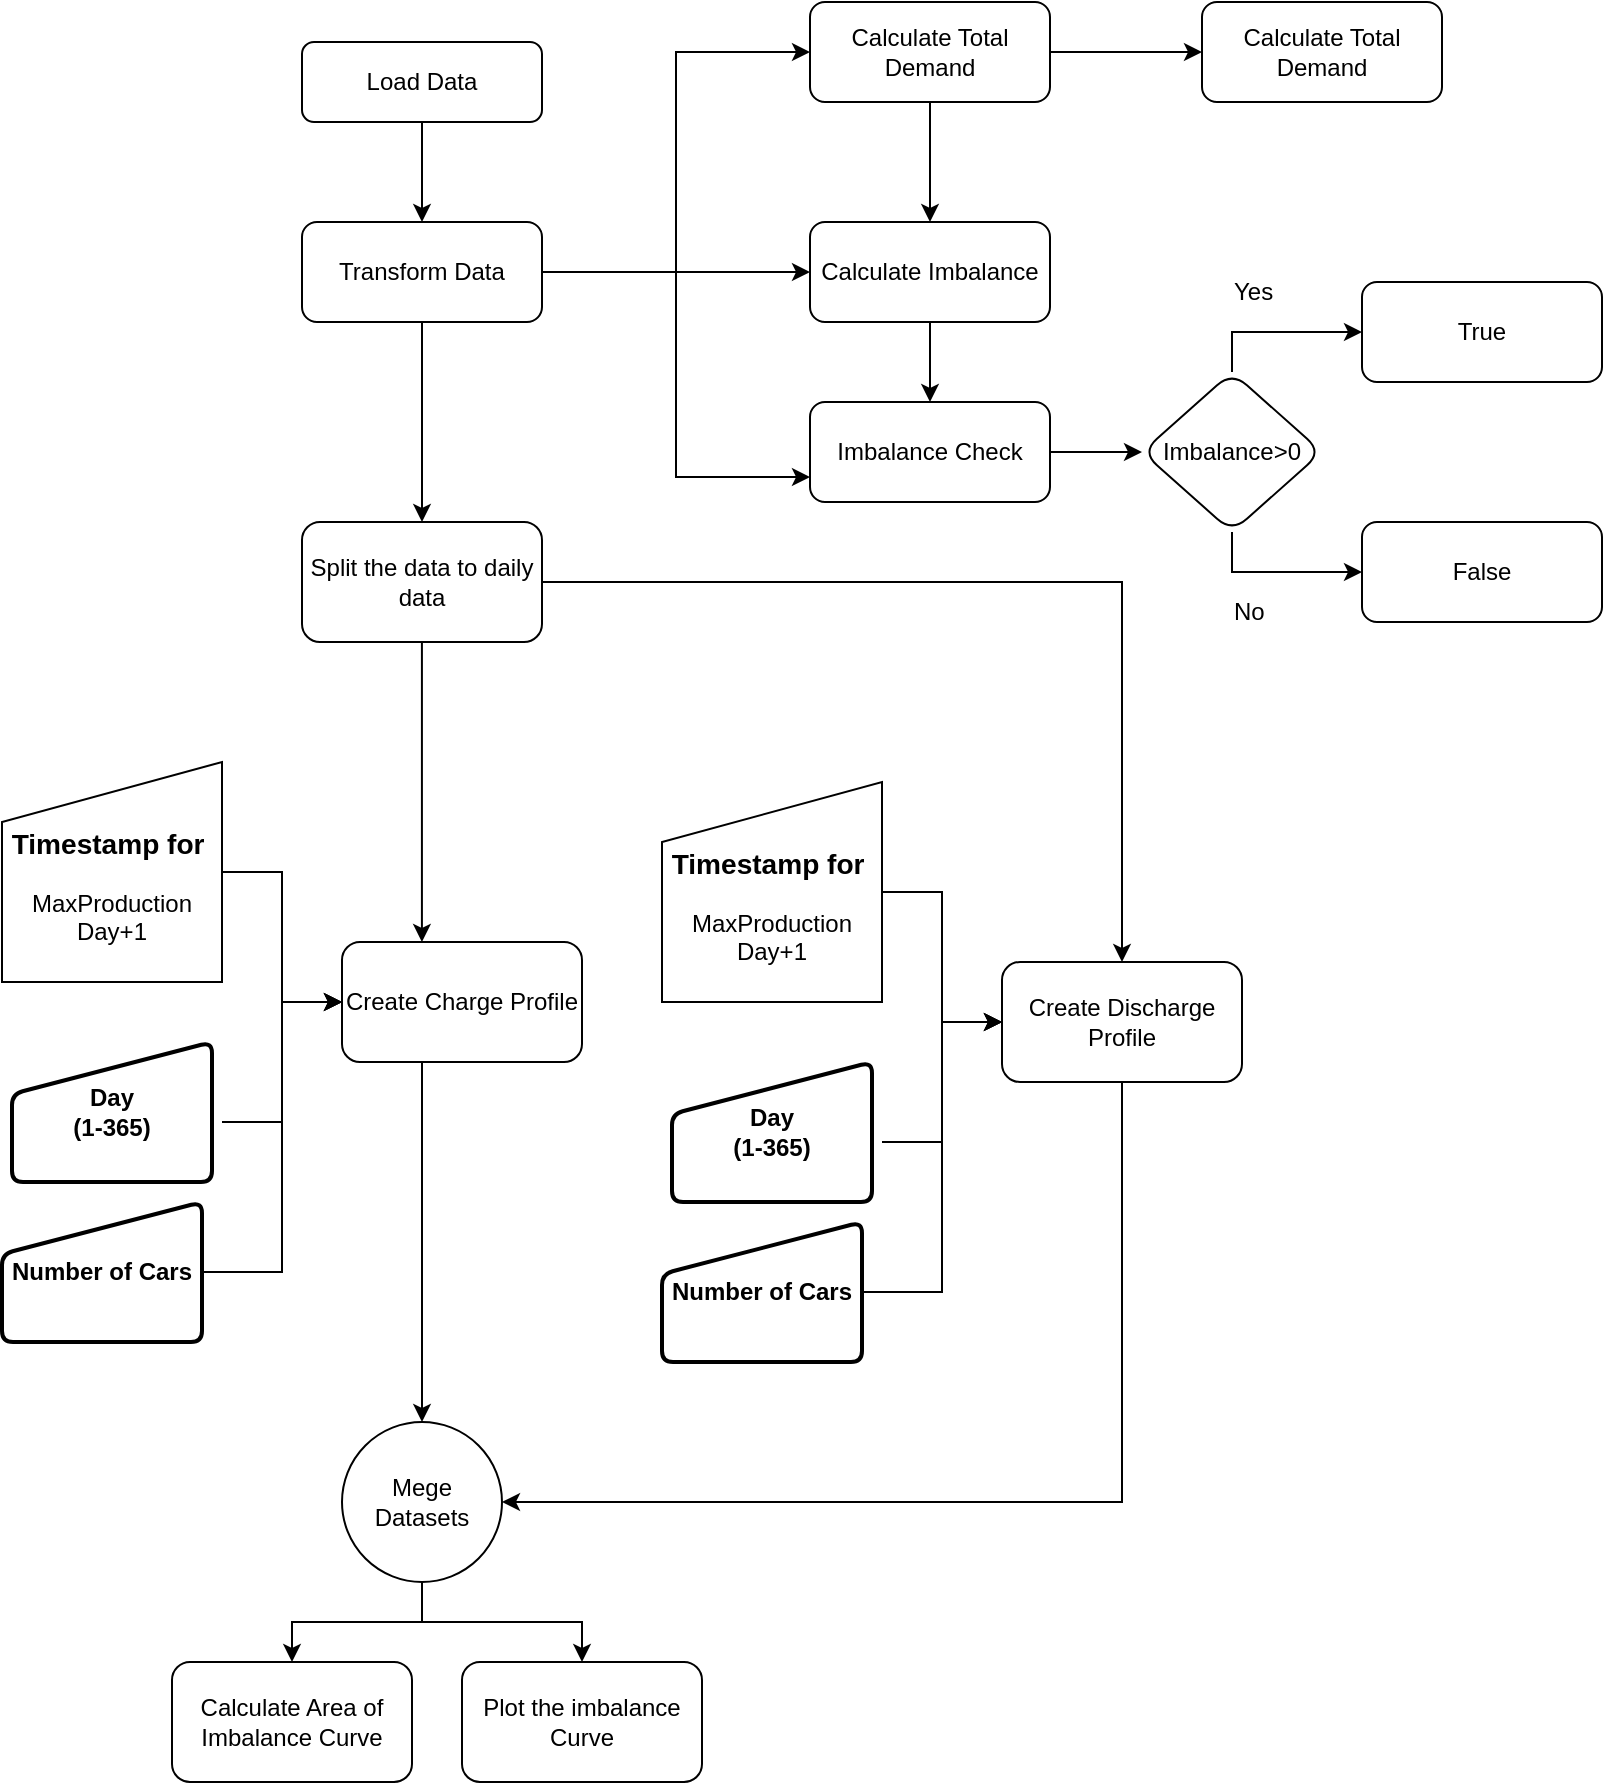 <mxfile version="21.1.4" type="device">
  <diagram id="C5RBs43oDa-KdzZeNtuy" name="Page-1">
    <mxGraphModel dx="1324" dy="775" grid="1" gridSize="10" guides="1" tooltips="1" connect="1" arrows="1" fold="1" page="1" pageScale="1" pageWidth="827" pageHeight="1169" math="0" shadow="0">
      <root>
        <mxCell id="WIyWlLk6GJQsqaUBKTNV-0" />
        <mxCell id="WIyWlLk6GJQsqaUBKTNV-1" parent="WIyWlLk6GJQsqaUBKTNV-0" />
        <mxCell id="F_5tllZZYPZ8MvSyswzU-1" value="" style="edgeStyle=orthogonalEdgeStyle;rounded=0;orthogonalLoop=1;jettySize=auto;html=1;" edge="1" parent="WIyWlLk6GJQsqaUBKTNV-1" source="WIyWlLk6GJQsqaUBKTNV-3" target="F_5tllZZYPZ8MvSyswzU-0">
          <mxGeometry relative="1" as="geometry" />
        </mxCell>
        <mxCell id="WIyWlLk6GJQsqaUBKTNV-3" value="Load Data" style="rounded=1;whiteSpace=wrap;html=1;fontSize=12;glass=0;strokeWidth=1;shadow=0;" parent="WIyWlLk6GJQsqaUBKTNV-1" vertex="1">
          <mxGeometry x="160" y="40" width="120" height="40" as="geometry" />
        </mxCell>
        <mxCell id="F_5tllZZYPZ8MvSyswzU-9" style="edgeStyle=orthogonalEdgeStyle;rounded=0;orthogonalLoop=1;jettySize=auto;html=1;entryX=0;entryY=0.5;entryDx=0;entryDy=0;" edge="1" parent="WIyWlLk6GJQsqaUBKTNV-1" source="F_5tllZZYPZ8MvSyswzU-0" target="F_5tllZZYPZ8MvSyswzU-7">
          <mxGeometry relative="1" as="geometry" />
        </mxCell>
        <mxCell id="F_5tllZZYPZ8MvSyswzU-28" value="" style="edgeStyle=orthogonalEdgeStyle;rounded=0;orthogonalLoop=1;jettySize=auto;html=1;" edge="1" parent="WIyWlLk6GJQsqaUBKTNV-1" source="F_5tllZZYPZ8MvSyswzU-0" target="F_5tllZZYPZ8MvSyswzU-27">
          <mxGeometry relative="1" as="geometry">
            <Array as="points">
              <mxPoint x="220" y="250" />
              <mxPoint x="220" y="250" />
            </Array>
          </mxGeometry>
        </mxCell>
        <mxCell id="F_5tllZZYPZ8MvSyswzU-29" style="edgeStyle=orthogonalEdgeStyle;rounded=0;orthogonalLoop=1;jettySize=auto;html=1;entryX=0;entryY=0.5;entryDx=0;entryDy=0;" edge="1" parent="WIyWlLk6GJQsqaUBKTNV-1" source="F_5tllZZYPZ8MvSyswzU-0" target="F_5tllZZYPZ8MvSyswzU-3">
          <mxGeometry relative="1" as="geometry" />
        </mxCell>
        <mxCell id="F_5tllZZYPZ8MvSyswzU-30" style="edgeStyle=orthogonalEdgeStyle;rounded=0;orthogonalLoop=1;jettySize=auto;html=1;entryX=0;entryY=0.75;entryDx=0;entryDy=0;" edge="1" parent="WIyWlLk6GJQsqaUBKTNV-1" source="F_5tllZZYPZ8MvSyswzU-0" target="F_5tllZZYPZ8MvSyswzU-8">
          <mxGeometry relative="1" as="geometry" />
        </mxCell>
        <mxCell id="F_5tllZZYPZ8MvSyswzU-0" value="Transform Data" style="rounded=1;whiteSpace=wrap;html=1;fontSize=12;glass=0;strokeWidth=1;shadow=0;" vertex="1" parent="WIyWlLk6GJQsqaUBKTNV-1">
          <mxGeometry x="160" y="130" width="120" height="50" as="geometry" />
        </mxCell>
        <mxCell id="F_5tllZZYPZ8MvSyswzU-15" value="" style="edgeStyle=orthogonalEdgeStyle;rounded=0;orthogonalLoop=1;jettySize=auto;html=1;" edge="1" parent="WIyWlLk6GJQsqaUBKTNV-1" source="F_5tllZZYPZ8MvSyswzU-3" target="F_5tllZZYPZ8MvSyswzU-8">
          <mxGeometry relative="1" as="geometry" />
        </mxCell>
        <mxCell id="F_5tllZZYPZ8MvSyswzU-3" value="Calculate Imbalance" style="rounded=1;whiteSpace=wrap;html=1;fontSize=12;glass=0;strokeWidth=1;shadow=0;" vertex="1" parent="WIyWlLk6GJQsqaUBKTNV-1">
          <mxGeometry x="414" y="130" width="120" height="50" as="geometry" />
        </mxCell>
        <mxCell id="F_5tllZZYPZ8MvSyswzU-12" value="" style="edgeStyle=orthogonalEdgeStyle;rounded=0;orthogonalLoop=1;jettySize=auto;html=1;" edge="1" parent="WIyWlLk6GJQsqaUBKTNV-1" source="F_5tllZZYPZ8MvSyswzU-7" target="F_5tllZZYPZ8MvSyswzU-11">
          <mxGeometry relative="1" as="geometry" />
        </mxCell>
        <mxCell id="F_5tllZZYPZ8MvSyswzU-13" style="edgeStyle=orthogonalEdgeStyle;rounded=0;orthogonalLoop=1;jettySize=auto;html=1;exitX=0.5;exitY=1;exitDx=0;exitDy=0;entryX=0.5;entryY=0;entryDx=0;entryDy=0;" edge="1" parent="WIyWlLk6GJQsqaUBKTNV-1" source="F_5tllZZYPZ8MvSyswzU-7" target="F_5tllZZYPZ8MvSyswzU-3">
          <mxGeometry relative="1" as="geometry" />
        </mxCell>
        <mxCell id="F_5tllZZYPZ8MvSyswzU-7" value="Calculate Total Demand" style="rounded=1;whiteSpace=wrap;html=1;fontSize=12;glass=0;strokeWidth=1;shadow=0;" vertex="1" parent="WIyWlLk6GJQsqaUBKTNV-1">
          <mxGeometry x="414" y="20" width="120" height="50" as="geometry" />
        </mxCell>
        <mxCell id="F_5tllZZYPZ8MvSyswzU-14" style="edgeStyle=orthogonalEdgeStyle;rounded=0;orthogonalLoop=1;jettySize=auto;html=1;exitX=0.75;exitY=1;exitDx=0;exitDy=0;" edge="1" parent="WIyWlLk6GJQsqaUBKTNV-1" source="F_5tllZZYPZ8MvSyswzU-8">
          <mxGeometry relative="1" as="geometry">
            <mxPoint x="504" y="250" as="targetPoint" />
          </mxGeometry>
        </mxCell>
        <mxCell id="F_5tllZZYPZ8MvSyswzU-17" value="" style="edgeStyle=orthogonalEdgeStyle;rounded=0;orthogonalLoop=1;jettySize=auto;html=1;" edge="1" parent="WIyWlLk6GJQsqaUBKTNV-1" source="F_5tllZZYPZ8MvSyswzU-8" target="F_5tllZZYPZ8MvSyswzU-16">
          <mxGeometry relative="1" as="geometry" />
        </mxCell>
        <mxCell id="F_5tllZZYPZ8MvSyswzU-8" value="Imbalance Check" style="rounded=1;whiteSpace=wrap;html=1;fontSize=12;glass=0;strokeWidth=1;shadow=0;" vertex="1" parent="WIyWlLk6GJQsqaUBKTNV-1">
          <mxGeometry x="414" y="220" width="120" height="50" as="geometry" />
        </mxCell>
        <mxCell id="F_5tllZZYPZ8MvSyswzU-11" value="Calculate Total Demand" style="rounded=1;whiteSpace=wrap;html=1;fontSize=12;glass=0;strokeWidth=1;shadow=0;" vertex="1" parent="WIyWlLk6GJQsqaUBKTNV-1">
          <mxGeometry x="610" y="20" width="120" height="50" as="geometry" />
        </mxCell>
        <mxCell id="F_5tllZZYPZ8MvSyswzU-21" style="edgeStyle=orthogonalEdgeStyle;rounded=0;orthogonalLoop=1;jettySize=auto;html=1;exitX=0.5;exitY=0;exitDx=0;exitDy=0;entryX=0;entryY=0.5;entryDx=0;entryDy=0;fontStyle=0" edge="1" parent="WIyWlLk6GJQsqaUBKTNV-1" source="F_5tllZZYPZ8MvSyswzU-16" target="F_5tllZZYPZ8MvSyswzU-19">
          <mxGeometry relative="1" as="geometry" />
        </mxCell>
        <mxCell id="F_5tllZZYPZ8MvSyswzU-24" style="edgeStyle=orthogonalEdgeStyle;rounded=0;orthogonalLoop=1;jettySize=auto;html=1;entryX=0;entryY=0.5;entryDx=0;entryDy=0;" edge="1" parent="WIyWlLk6GJQsqaUBKTNV-1" source="F_5tllZZYPZ8MvSyswzU-16" target="F_5tllZZYPZ8MvSyswzU-20">
          <mxGeometry relative="1" as="geometry">
            <Array as="points">
              <mxPoint x="625" y="305" />
            </Array>
          </mxGeometry>
        </mxCell>
        <mxCell id="F_5tllZZYPZ8MvSyswzU-16" value="Imbalance&amp;gt;0" style="rhombus;whiteSpace=wrap;html=1;rounded=1;glass=0;strokeWidth=1;shadow=0;" vertex="1" parent="WIyWlLk6GJQsqaUBKTNV-1">
          <mxGeometry x="580" y="205" width="90" height="80" as="geometry" />
        </mxCell>
        <mxCell id="F_5tllZZYPZ8MvSyswzU-19" value="True" style="rounded=1;whiteSpace=wrap;html=1;fontSize=12;glass=0;strokeWidth=1;shadow=0;" vertex="1" parent="WIyWlLk6GJQsqaUBKTNV-1">
          <mxGeometry x="690" y="160" width="120" height="50" as="geometry" />
        </mxCell>
        <mxCell id="F_5tllZZYPZ8MvSyswzU-20" value="False" style="rounded=1;whiteSpace=wrap;html=1;fontSize=12;glass=0;strokeWidth=1;shadow=0;" vertex="1" parent="WIyWlLk6GJQsqaUBKTNV-1">
          <mxGeometry x="690" y="280" width="120" height="50" as="geometry" />
        </mxCell>
        <mxCell id="F_5tllZZYPZ8MvSyswzU-25" value="Yes" style="text;strokeColor=none;fillColor=none;align=left;verticalAlign=middle;spacingLeft=4;spacingRight=4;overflow=hidden;points=[[0,0.5],[1,0.5]];portConstraint=eastwest;rotatable=0;whiteSpace=wrap;html=1;" vertex="1" parent="WIyWlLk6GJQsqaUBKTNV-1">
          <mxGeometry x="620" y="150" width="80" height="30" as="geometry" />
        </mxCell>
        <mxCell id="F_5tllZZYPZ8MvSyswzU-26" value="No" style="text;strokeColor=none;fillColor=none;align=left;verticalAlign=middle;spacingLeft=4;spacingRight=4;overflow=hidden;points=[[0,0.5],[1,0.5]];portConstraint=eastwest;rotatable=0;whiteSpace=wrap;html=1;" vertex="1" parent="WIyWlLk6GJQsqaUBKTNV-1">
          <mxGeometry x="620" y="310" width="80" height="30" as="geometry" />
        </mxCell>
        <mxCell id="F_5tllZZYPZ8MvSyswzU-75" style="edgeStyle=orthogonalEdgeStyle;rounded=0;orthogonalLoop=1;jettySize=auto;html=1;entryX=0.333;entryY=0;entryDx=0;entryDy=0;entryPerimeter=0;" edge="1" parent="WIyWlLk6GJQsqaUBKTNV-1" source="F_5tllZZYPZ8MvSyswzU-27" target="F_5tllZZYPZ8MvSyswzU-33">
          <mxGeometry relative="1" as="geometry" />
        </mxCell>
        <mxCell id="F_5tllZZYPZ8MvSyswzU-76" style="edgeStyle=orthogonalEdgeStyle;rounded=0;orthogonalLoop=1;jettySize=auto;html=1;entryX=0.5;entryY=0;entryDx=0;entryDy=0;" edge="1" parent="WIyWlLk6GJQsqaUBKTNV-1" source="F_5tllZZYPZ8MvSyswzU-27" target="F_5tllZZYPZ8MvSyswzU-71">
          <mxGeometry relative="1" as="geometry" />
        </mxCell>
        <mxCell id="F_5tllZZYPZ8MvSyswzU-27" value="Split the data to daily data" style="whiteSpace=wrap;html=1;rounded=1;glass=0;strokeWidth=1;shadow=0;" vertex="1" parent="WIyWlLk6GJQsqaUBKTNV-1">
          <mxGeometry x="160" y="280" width="120" height="60" as="geometry" />
        </mxCell>
        <mxCell id="F_5tllZZYPZ8MvSyswzU-68" value="" style="group" vertex="1" connectable="0" parent="WIyWlLk6GJQsqaUBKTNV-1">
          <mxGeometry x="10" y="400" width="290" height="210" as="geometry" />
        </mxCell>
        <mxCell id="F_5tllZZYPZ8MvSyswzU-40" value="" style="edgeStyle=orthogonalEdgeStyle;rounded=0;orthogonalLoop=1;jettySize=auto;html=1;" edge="1" parent="F_5tllZZYPZ8MvSyswzU-68" target="F_5tllZZYPZ8MvSyswzU-33">
          <mxGeometry relative="1" as="geometry">
            <mxPoint x="110" y="180" as="sourcePoint" />
            <Array as="points">
              <mxPoint x="140" y="180" />
              <mxPoint x="140" y="120" />
            </Array>
          </mxGeometry>
        </mxCell>
        <mxCell id="F_5tllZZYPZ8MvSyswzU-33" value="Create Charge Profile" style="rounded=1;whiteSpace=wrap;html=1;glass=0;strokeWidth=1;shadow=0;" vertex="1" parent="F_5tllZZYPZ8MvSyswzU-68">
          <mxGeometry x="170" y="90" width="120" height="60" as="geometry" />
        </mxCell>
        <mxCell id="F_5tllZZYPZ8MvSyswzU-41" value="&lt;h3&gt;Timestamp for&amp;nbsp;&lt;/h3&gt;MaxProduction&lt;br&gt;Day+1" style="shape=manualInput;whiteSpace=wrap;html=1;" vertex="1" parent="F_5tllZZYPZ8MvSyswzU-68">
          <mxGeometry width="110" height="110" as="geometry" />
        </mxCell>
        <mxCell id="F_5tllZZYPZ8MvSyswzU-44" value="&lt;b&gt;Day&lt;br&gt;(1-365)&lt;br&gt;&lt;/b&gt;" style="html=1;strokeWidth=2;shape=manualInput;whiteSpace=wrap;rounded=1;size=26;arcSize=11;" vertex="1" parent="F_5tllZZYPZ8MvSyswzU-68">
          <mxGeometry x="5" y="140" width="100" height="70" as="geometry" />
        </mxCell>
        <mxCell id="F_5tllZZYPZ8MvSyswzU-42" style="edgeStyle=orthogonalEdgeStyle;rounded=0;orthogonalLoop=1;jettySize=auto;html=1;entryX=0;entryY=0.5;entryDx=0;entryDy=0;" edge="1" parent="F_5tllZZYPZ8MvSyswzU-68" source="F_5tllZZYPZ8MvSyswzU-41" target="F_5tllZZYPZ8MvSyswzU-33">
          <mxGeometry relative="1" as="geometry" />
        </mxCell>
        <mxCell id="F_5tllZZYPZ8MvSyswzU-69" value="" style="group" vertex="1" connectable="0" parent="WIyWlLk6GJQsqaUBKTNV-1">
          <mxGeometry x="340" y="410" width="290" height="210" as="geometry" />
        </mxCell>
        <mxCell id="F_5tllZZYPZ8MvSyswzU-70" value="" style="edgeStyle=orthogonalEdgeStyle;rounded=0;orthogonalLoop=1;jettySize=auto;html=1;" edge="1" parent="F_5tllZZYPZ8MvSyswzU-69" target="F_5tllZZYPZ8MvSyswzU-71">
          <mxGeometry relative="1" as="geometry">
            <mxPoint x="110" y="180" as="sourcePoint" />
            <Array as="points">
              <mxPoint x="140" y="180" />
              <mxPoint x="140" y="120" />
            </Array>
          </mxGeometry>
        </mxCell>
        <mxCell id="F_5tllZZYPZ8MvSyswzU-71" value="Create Discharge Profile" style="rounded=1;whiteSpace=wrap;html=1;glass=0;strokeWidth=1;shadow=0;" vertex="1" parent="F_5tllZZYPZ8MvSyswzU-69">
          <mxGeometry x="170" y="90" width="120" height="60" as="geometry" />
        </mxCell>
        <mxCell id="F_5tllZZYPZ8MvSyswzU-72" value="&lt;h3&gt;Timestamp for&amp;nbsp;&lt;/h3&gt;MaxProduction&lt;br&gt;Day+1" style="shape=manualInput;whiteSpace=wrap;html=1;" vertex="1" parent="F_5tllZZYPZ8MvSyswzU-69">
          <mxGeometry width="110" height="110" as="geometry" />
        </mxCell>
        <mxCell id="F_5tllZZYPZ8MvSyswzU-73" value="&lt;b&gt;Day&lt;br&gt;(1-365)&lt;br&gt;&lt;/b&gt;" style="html=1;strokeWidth=2;shape=manualInput;whiteSpace=wrap;rounded=1;size=26;arcSize=11;" vertex="1" parent="F_5tllZZYPZ8MvSyswzU-69">
          <mxGeometry x="5" y="140" width="100" height="70" as="geometry" />
        </mxCell>
        <mxCell id="F_5tllZZYPZ8MvSyswzU-74" style="edgeStyle=orthogonalEdgeStyle;rounded=0;orthogonalLoop=1;jettySize=auto;html=1;entryX=0;entryY=0.5;entryDx=0;entryDy=0;" edge="1" parent="F_5tllZZYPZ8MvSyswzU-69" source="F_5tllZZYPZ8MvSyswzU-72" target="F_5tllZZYPZ8MvSyswzU-71">
          <mxGeometry relative="1" as="geometry" />
        </mxCell>
        <mxCell id="F_5tllZZYPZ8MvSyswzU-80" style="edgeStyle=orthogonalEdgeStyle;rounded=0;orthogonalLoop=1;jettySize=auto;html=1;entryX=0.5;entryY=0;entryDx=0;entryDy=0;" edge="1" parent="WIyWlLk6GJQsqaUBKTNV-1" source="F_5tllZZYPZ8MvSyswzU-77" target="F_5tllZZYPZ8MvSyswzU-81">
          <mxGeometry relative="1" as="geometry">
            <mxPoint x="240" y="850" as="targetPoint" />
          </mxGeometry>
        </mxCell>
        <mxCell id="F_5tllZZYPZ8MvSyswzU-87" style="edgeStyle=orthogonalEdgeStyle;rounded=0;orthogonalLoop=1;jettySize=auto;html=1;entryX=0.5;entryY=0;entryDx=0;entryDy=0;" edge="1" parent="WIyWlLk6GJQsqaUBKTNV-1" source="F_5tllZZYPZ8MvSyswzU-77" target="F_5tllZZYPZ8MvSyswzU-86">
          <mxGeometry relative="1" as="geometry" />
        </mxCell>
        <mxCell id="F_5tllZZYPZ8MvSyswzU-77" value="Mege Datasets" style="ellipse;whiteSpace=wrap;html=1;rounded=1;glass=0;strokeWidth=1;shadow=0;" vertex="1" parent="WIyWlLk6GJQsqaUBKTNV-1">
          <mxGeometry x="180" y="730" width="80" height="80" as="geometry" />
        </mxCell>
        <mxCell id="F_5tllZZYPZ8MvSyswzU-78" value="" style="edgeStyle=orthogonalEdgeStyle;rounded=0;orthogonalLoop=1;jettySize=auto;html=1;" edge="1" parent="WIyWlLk6GJQsqaUBKTNV-1" source="F_5tllZZYPZ8MvSyswzU-33" target="F_5tllZZYPZ8MvSyswzU-77">
          <mxGeometry relative="1" as="geometry">
            <Array as="points">
              <mxPoint x="220" y="640" />
              <mxPoint x="220" y="640" />
            </Array>
          </mxGeometry>
        </mxCell>
        <mxCell id="F_5tllZZYPZ8MvSyswzU-79" style="edgeStyle=orthogonalEdgeStyle;rounded=0;orthogonalLoop=1;jettySize=auto;html=1;entryX=1;entryY=0.5;entryDx=0;entryDy=0;" edge="1" parent="WIyWlLk6GJQsqaUBKTNV-1" source="F_5tllZZYPZ8MvSyswzU-71" target="F_5tllZZYPZ8MvSyswzU-77">
          <mxGeometry relative="1" as="geometry">
            <Array as="points">
              <mxPoint x="570" y="770" />
            </Array>
          </mxGeometry>
        </mxCell>
        <mxCell id="F_5tllZZYPZ8MvSyswzU-81" value="Calculate Area of Imbalance Curve" style="rounded=1;whiteSpace=wrap;html=1;" vertex="1" parent="WIyWlLk6GJQsqaUBKTNV-1">
          <mxGeometry x="95" y="850" width="120" height="60" as="geometry" />
        </mxCell>
        <mxCell id="F_5tllZZYPZ8MvSyswzU-84" style="edgeStyle=orthogonalEdgeStyle;rounded=0;orthogonalLoop=1;jettySize=auto;html=1;entryX=0;entryY=0.5;entryDx=0;entryDy=0;" edge="1" parent="WIyWlLk6GJQsqaUBKTNV-1" source="F_5tllZZYPZ8MvSyswzU-82" target="F_5tllZZYPZ8MvSyswzU-33">
          <mxGeometry relative="1" as="geometry">
            <Array as="points">
              <mxPoint x="150" y="655" />
              <mxPoint x="150" y="520" />
            </Array>
          </mxGeometry>
        </mxCell>
        <mxCell id="F_5tllZZYPZ8MvSyswzU-82" value="&lt;b&gt;Number of Cars&lt;br&gt;&lt;/b&gt;" style="html=1;strokeWidth=2;shape=manualInput;whiteSpace=wrap;rounded=1;size=26;arcSize=11;" vertex="1" parent="WIyWlLk6GJQsqaUBKTNV-1">
          <mxGeometry x="10" y="620" width="100" height="70" as="geometry" />
        </mxCell>
        <mxCell id="F_5tllZZYPZ8MvSyswzU-85" style="edgeStyle=orthogonalEdgeStyle;rounded=0;orthogonalLoop=1;jettySize=auto;html=1;entryX=0;entryY=0.5;entryDx=0;entryDy=0;" edge="1" parent="WIyWlLk6GJQsqaUBKTNV-1" source="F_5tllZZYPZ8MvSyswzU-83" target="F_5tllZZYPZ8MvSyswzU-71">
          <mxGeometry relative="1" as="geometry">
            <Array as="points">
              <mxPoint x="480" y="665" />
              <mxPoint x="480" y="530" />
            </Array>
          </mxGeometry>
        </mxCell>
        <mxCell id="F_5tllZZYPZ8MvSyswzU-83" value="&lt;b style=&quot;border-color: var(--border-color);&quot;&gt;Number of Cars&lt;/b&gt;&lt;b&gt;&lt;br&gt;&lt;/b&gt;" style="html=1;strokeWidth=2;shape=manualInput;whiteSpace=wrap;rounded=1;size=26;arcSize=11;" vertex="1" parent="WIyWlLk6GJQsqaUBKTNV-1">
          <mxGeometry x="340" y="630" width="100" height="70" as="geometry" />
        </mxCell>
        <mxCell id="F_5tllZZYPZ8MvSyswzU-86" value="Plot the imbalance Curve" style="rounded=1;whiteSpace=wrap;html=1;" vertex="1" parent="WIyWlLk6GJQsqaUBKTNV-1">
          <mxGeometry x="240" y="850" width="120" height="60" as="geometry" />
        </mxCell>
      </root>
    </mxGraphModel>
  </diagram>
</mxfile>
